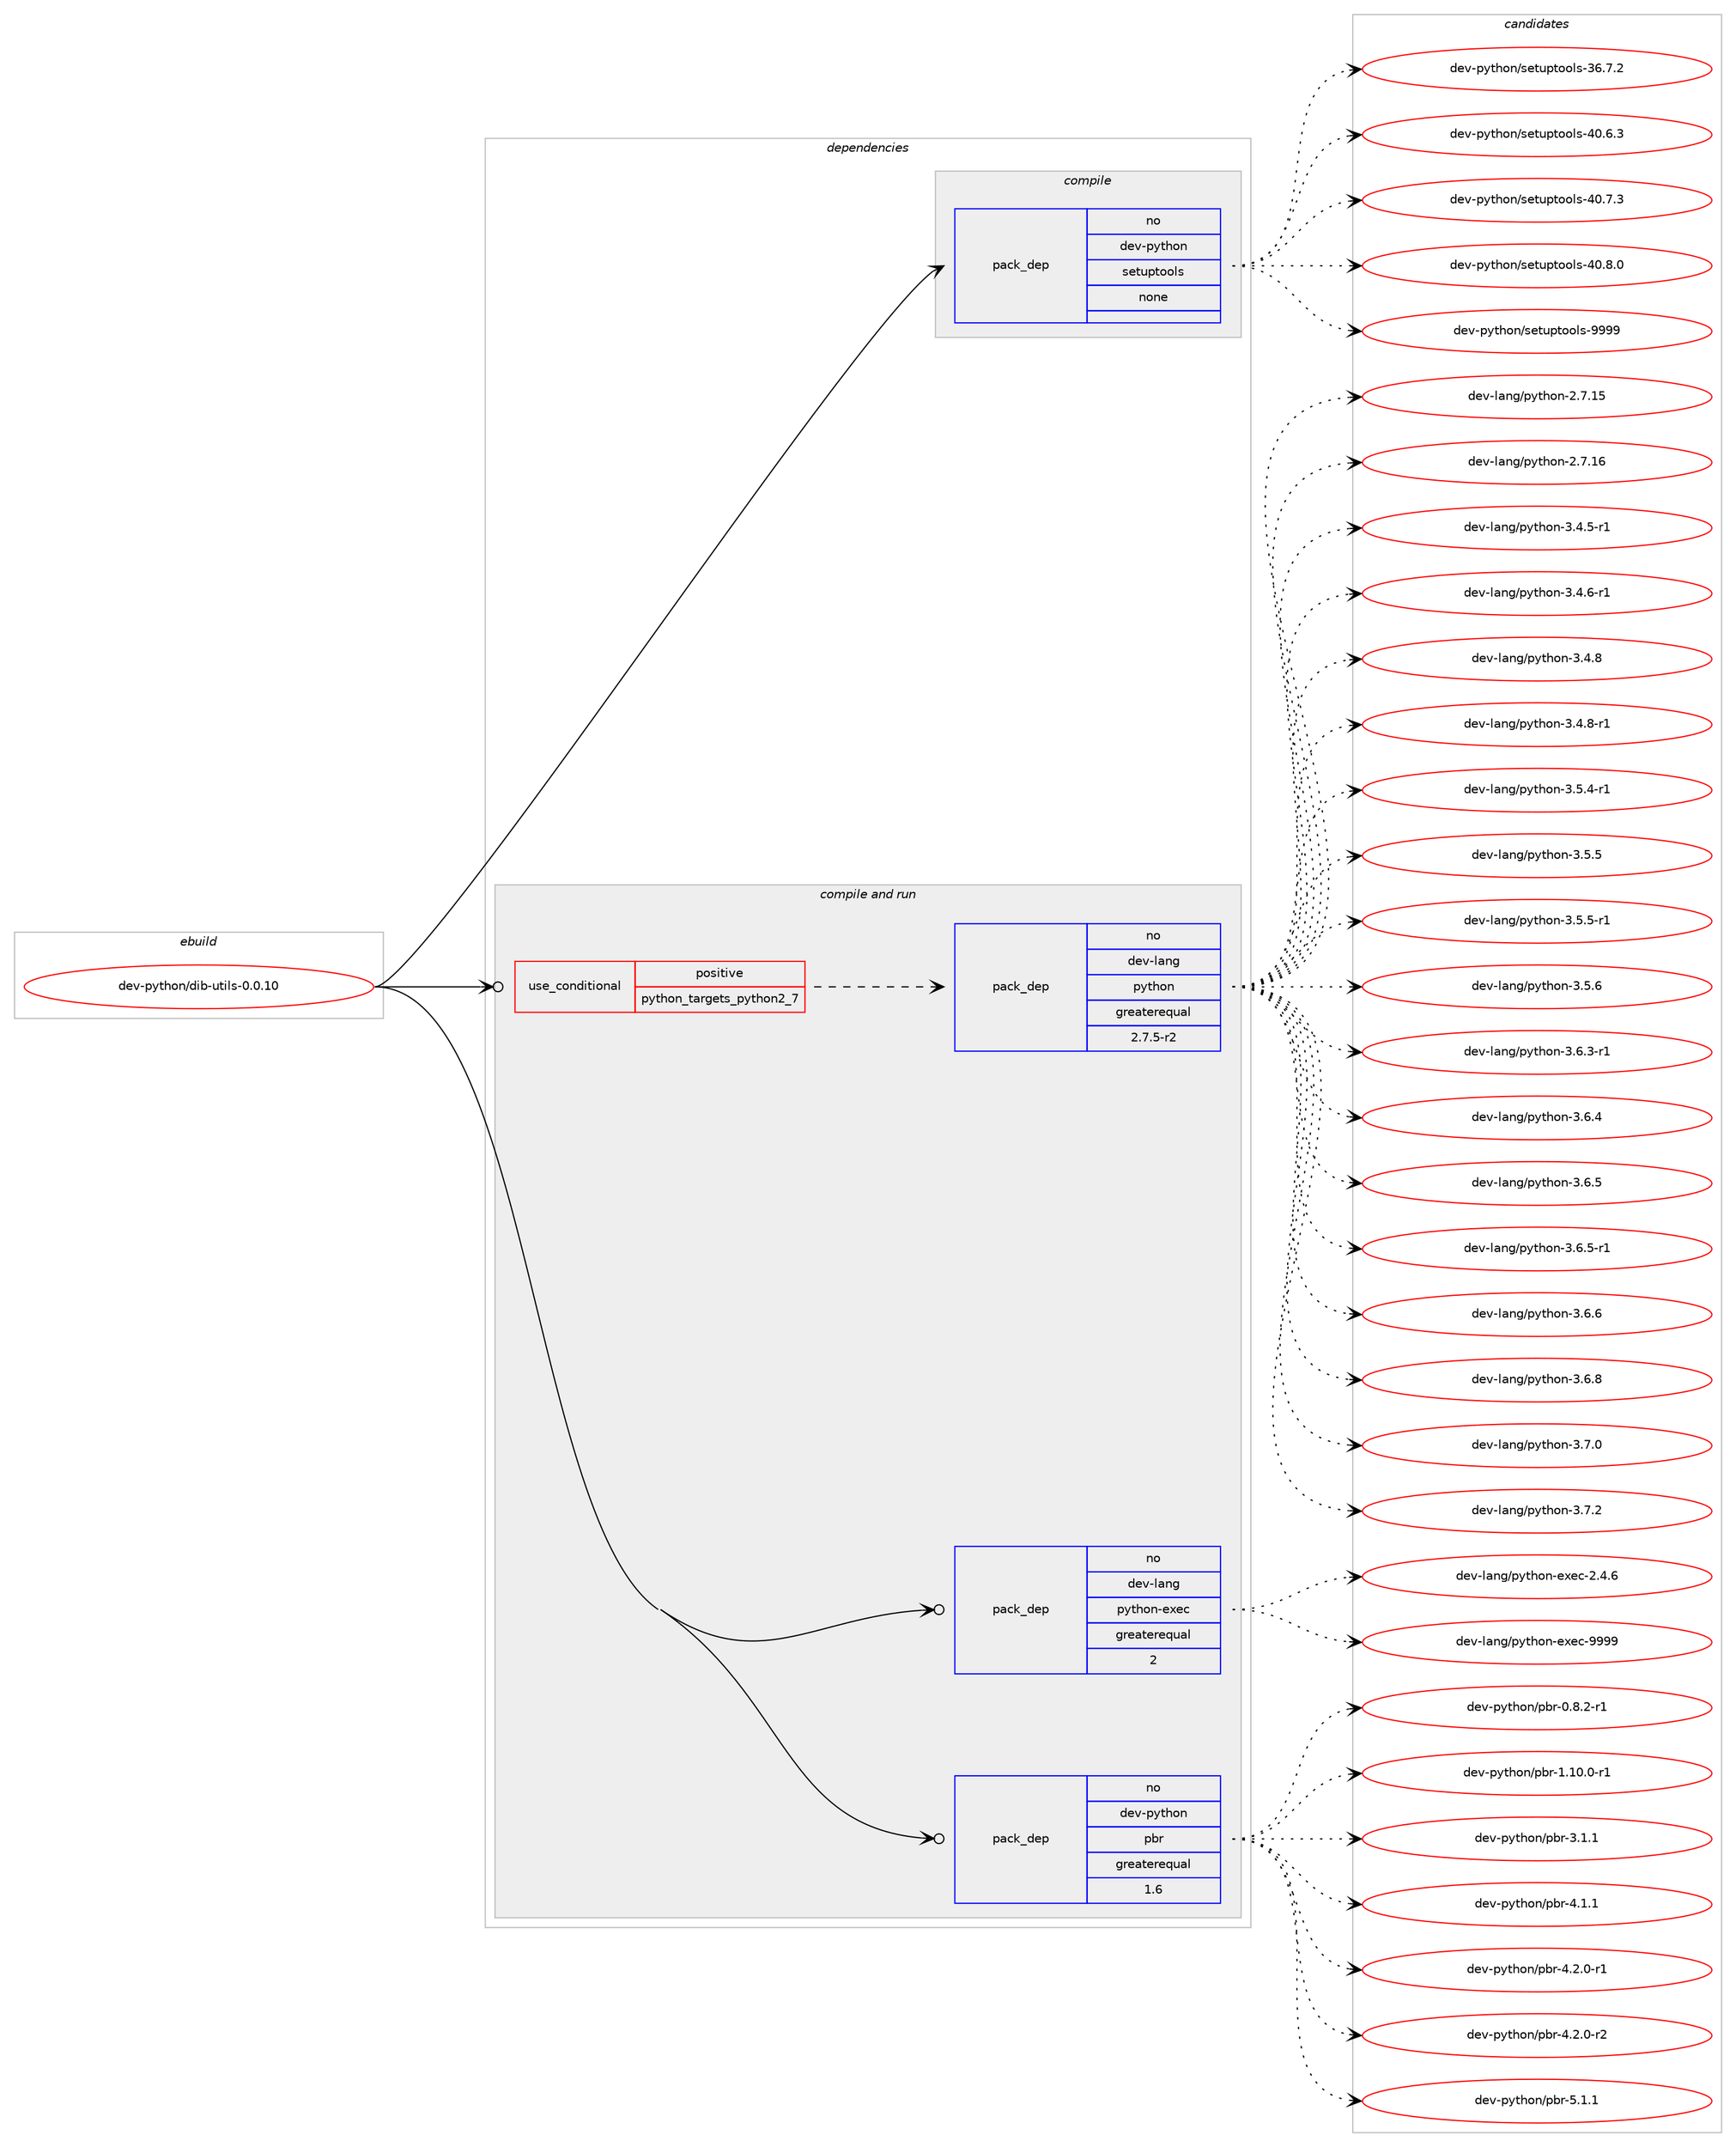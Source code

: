 digraph prolog {

# *************
# Graph options
# *************

newrank=true;
concentrate=true;
compound=true;
graph [rankdir=LR,fontname=Helvetica,fontsize=10,ranksep=1.5];#, ranksep=2.5, nodesep=0.2];
edge  [arrowhead=vee];
node  [fontname=Helvetica,fontsize=10];

# **********
# The ebuild
# **********

subgraph cluster_leftcol {
color=gray;
rank=same;
label=<<i>ebuild</i>>;
id [label="dev-python/dib-utils-0.0.10", color=red, width=4, href="../dev-python/dib-utils-0.0.10.svg"];
}

# ****************
# The dependencies
# ****************

subgraph cluster_midcol {
color=gray;
label=<<i>dependencies</i>>;
subgraph cluster_compile {
fillcolor="#eeeeee";
style=filled;
label=<<i>compile</i>>;
subgraph pack1009297 {
dependency1405771 [label=<<TABLE BORDER="0" CELLBORDER="1" CELLSPACING="0" CELLPADDING="4" WIDTH="220"><TR><TD ROWSPAN="6" CELLPADDING="30">pack_dep</TD></TR><TR><TD WIDTH="110">no</TD></TR><TR><TD>dev-python</TD></TR><TR><TD>setuptools</TD></TR><TR><TD>none</TD></TR><TR><TD></TD></TR></TABLE>>, shape=none, color=blue];
}
id:e -> dependency1405771:w [weight=20,style="solid",arrowhead="vee"];
}
subgraph cluster_compileandrun {
fillcolor="#eeeeee";
style=filled;
label=<<i>compile and run</i>>;
subgraph cond373218 {
dependency1405772 [label=<<TABLE BORDER="0" CELLBORDER="1" CELLSPACING="0" CELLPADDING="4"><TR><TD ROWSPAN="3" CELLPADDING="10">use_conditional</TD></TR><TR><TD>positive</TD></TR><TR><TD>python_targets_python2_7</TD></TR></TABLE>>, shape=none, color=red];
subgraph pack1009298 {
dependency1405773 [label=<<TABLE BORDER="0" CELLBORDER="1" CELLSPACING="0" CELLPADDING="4" WIDTH="220"><TR><TD ROWSPAN="6" CELLPADDING="30">pack_dep</TD></TR><TR><TD WIDTH="110">no</TD></TR><TR><TD>dev-lang</TD></TR><TR><TD>python</TD></TR><TR><TD>greaterequal</TD></TR><TR><TD>2.7.5-r2</TD></TR></TABLE>>, shape=none, color=blue];
}
dependency1405772:e -> dependency1405773:w [weight=20,style="dashed",arrowhead="vee"];
}
id:e -> dependency1405772:w [weight=20,style="solid",arrowhead="odotvee"];
subgraph pack1009299 {
dependency1405774 [label=<<TABLE BORDER="0" CELLBORDER="1" CELLSPACING="0" CELLPADDING="4" WIDTH="220"><TR><TD ROWSPAN="6" CELLPADDING="30">pack_dep</TD></TR><TR><TD WIDTH="110">no</TD></TR><TR><TD>dev-lang</TD></TR><TR><TD>python-exec</TD></TR><TR><TD>greaterequal</TD></TR><TR><TD>2</TD></TR></TABLE>>, shape=none, color=blue];
}
id:e -> dependency1405774:w [weight=20,style="solid",arrowhead="odotvee"];
subgraph pack1009300 {
dependency1405775 [label=<<TABLE BORDER="0" CELLBORDER="1" CELLSPACING="0" CELLPADDING="4" WIDTH="220"><TR><TD ROWSPAN="6" CELLPADDING="30">pack_dep</TD></TR><TR><TD WIDTH="110">no</TD></TR><TR><TD>dev-python</TD></TR><TR><TD>pbr</TD></TR><TR><TD>greaterequal</TD></TR><TR><TD>1.6</TD></TR></TABLE>>, shape=none, color=blue];
}
id:e -> dependency1405775:w [weight=20,style="solid",arrowhead="odotvee"];
}
subgraph cluster_run {
fillcolor="#eeeeee";
style=filled;
label=<<i>run</i>>;
}
}

# **************
# The candidates
# **************

subgraph cluster_choices {
rank=same;
color=gray;
label=<<i>candidates</i>>;

subgraph choice1009297 {
color=black;
nodesep=1;
choice100101118451121211161041111104711510111611711211611111110811545515446554650 [label="dev-python/setuptools-36.7.2", color=red, width=4,href="../dev-python/setuptools-36.7.2.svg"];
choice100101118451121211161041111104711510111611711211611111110811545524846544651 [label="dev-python/setuptools-40.6.3", color=red, width=4,href="../dev-python/setuptools-40.6.3.svg"];
choice100101118451121211161041111104711510111611711211611111110811545524846554651 [label="dev-python/setuptools-40.7.3", color=red, width=4,href="../dev-python/setuptools-40.7.3.svg"];
choice100101118451121211161041111104711510111611711211611111110811545524846564648 [label="dev-python/setuptools-40.8.0", color=red, width=4,href="../dev-python/setuptools-40.8.0.svg"];
choice10010111845112121116104111110471151011161171121161111111081154557575757 [label="dev-python/setuptools-9999", color=red, width=4,href="../dev-python/setuptools-9999.svg"];
dependency1405771:e -> choice100101118451121211161041111104711510111611711211611111110811545515446554650:w [style=dotted,weight="100"];
dependency1405771:e -> choice100101118451121211161041111104711510111611711211611111110811545524846544651:w [style=dotted,weight="100"];
dependency1405771:e -> choice100101118451121211161041111104711510111611711211611111110811545524846554651:w [style=dotted,weight="100"];
dependency1405771:e -> choice100101118451121211161041111104711510111611711211611111110811545524846564648:w [style=dotted,weight="100"];
dependency1405771:e -> choice10010111845112121116104111110471151011161171121161111111081154557575757:w [style=dotted,weight="100"];
}
subgraph choice1009298 {
color=black;
nodesep=1;
choice10010111845108971101034711212111610411111045504655464953 [label="dev-lang/python-2.7.15", color=red, width=4,href="../dev-lang/python-2.7.15.svg"];
choice10010111845108971101034711212111610411111045504655464954 [label="dev-lang/python-2.7.16", color=red, width=4,href="../dev-lang/python-2.7.16.svg"];
choice1001011184510897110103471121211161041111104551465246534511449 [label="dev-lang/python-3.4.5-r1", color=red, width=4,href="../dev-lang/python-3.4.5-r1.svg"];
choice1001011184510897110103471121211161041111104551465246544511449 [label="dev-lang/python-3.4.6-r1", color=red, width=4,href="../dev-lang/python-3.4.6-r1.svg"];
choice100101118451089711010347112121116104111110455146524656 [label="dev-lang/python-3.4.8", color=red, width=4,href="../dev-lang/python-3.4.8.svg"];
choice1001011184510897110103471121211161041111104551465246564511449 [label="dev-lang/python-3.4.8-r1", color=red, width=4,href="../dev-lang/python-3.4.8-r1.svg"];
choice1001011184510897110103471121211161041111104551465346524511449 [label="dev-lang/python-3.5.4-r1", color=red, width=4,href="../dev-lang/python-3.5.4-r1.svg"];
choice100101118451089711010347112121116104111110455146534653 [label="dev-lang/python-3.5.5", color=red, width=4,href="../dev-lang/python-3.5.5.svg"];
choice1001011184510897110103471121211161041111104551465346534511449 [label="dev-lang/python-3.5.5-r1", color=red, width=4,href="../dev-lang/python-3.5.5-r1.svg"];
choice100101118451089711010347112121116104111110455146534654 [label="dev-lang/python-3.5.6", color=red, width=4,href="../dev-lang/python-3.5.6.svg"];
choice1001011184510897110103471121211161041111104551465446514511449 [label="dev-lang/python-3.6.3-r1", color=red, width=4,href="../dev-lang/python-3.6.3-r1.svg"];
choice100101118451089711010347112121116104111110455146544652 [label="dev-lang/python-3.6.4", color=red, width=4,href="../dev-lang/python-3.6.4.svg"];
choice100101118451089711010347112121116104111110455146544653 [label="dev-lang/python-3.6.5", color=red, width=4,href="../dev-lang/python-3.6.5.svg"];
choice1001011184510897110103471121211161041111104551465446534511449 [label="dev-lang/python-3.6.5-r1", color=red, width=4,href="../dev-lang/python-3.6.5-r1.svg"];
choice100101118451089711010347112121116104111110455146544654 [label="dev-lang/python-3.6.6", color=red, width=4,href="../dev-lang/python-3.6.6.svg"];
choice100101118451089711010347112121116104111110455146544656 [label="dev-lang/python-3.6.8", color=red, width=4,href="../dev-lang/python-3.6.8.svg"];
choice100101118451089711010347112121116104111110455146554648 [label="dev-lang/python-3.7.0", color=red, width=4,href="../dev-lang/python-3.7.0.svg"];
choice100101118451089711010347112121116104111110455146554650 [label="dev-lang/python-3.7.2", color=red, width=4,href="../dev-lang/python-3.7.2.svg"];
dependency1405773:e -> choice10010111845108971101034711212111610411111045504655464953:w [style=dotted,weight="100"];
dependency1405773:e -> choice10010111845108971101034711212111610411111045504655464954:w [style=dotted,weight="100"];
dependency1405773:e -> choice1001011184510897110103471121211161041111104551465246534511449:w [style=dotted,weight="100"];
dependency1405773:e -> choice1001011184510897110103471121211161041111104551465246544511449:w [style=dotted,weight="100"];
dependency1405773:e -> choice100101118451089711010347112121116104111110455146524656:w [style=dotted,weight="100"];
dependency1405773:e -> choice1001011184510897110103471121211161041111104551465246564511449:w [style=dotted,weight="100"];
dependency1405773:e -> choice1001011184510897110103471121211161041111104551465346524511449:w [style=dotted,weight="100"];
dependency1405773:e -> choice100101118451089711010347112121116104111110455146534653:w [style=dotted,weight="100"];
dependency1405773:e -> choice1001011184510897110103471121211161041111104551465346534511449:w [style=dotted,weight="100"];
dependency1405773:e -> choice100101118451089711010347112121116104111110455146534654:w [style=dotted,weight="100"];
dependency1405773:e -> choice1001011184510897110103471121211161041111104551465446514511449:w [style=dotted,weight="100"];
dependency1405773:e -> choice100101118451089711010347112121116104111110455146544652:w [style=dotted,weight="100"];
dependency1405773:e -> choice100101118451089711010347112121116104111110455146544653:w [style=dotted,weight="100"];
dependency1405773:e -> choice1001011184510897110103471121211161041111104551465446534511449:w [style=dotted,weight="100"];
dependency1405773:e -> choice100101118451089711010347112121116104111110455146544654:w [style=dotted,weight="100"];
dependency1405773:e -> choice100101118451089711010347112121116104111110455146544656:w [style=dotted,weight="100"];
dependency1405773:e -> choice100101118451089711010347112121116104111110455146554648:w [style=dotted,weight="100"];
dependency1405773:e -> choice100101118451089711010347112121116104111110455146554650:w [style=dotted,weight="100"];
}
subgraph choice1009299 {
color=black;
nodesep=1;
choice1001011184510897110103471121211161041111104510112010199455046524654 [label="dev-lang/python-exec-2.4.6", color=red, width=4,href="../dev-lang/python-exec-2.4.6.svg"];
choice10010111845108971101034711212111610411111045101120101994557575757 [label="dev-lang/python-exec-9999", color=red, width=4,href="../dev-lang/python-exec-9999.svg"];
dependency1405774:e -> choice1001011184510897110103471121211161041111104510112010199455046524654:w [style=dotted,weight="100"];
dependency1405774:e -> choice10010111845108971101034711212111610411111045101120101994557575757:w [style=dotted,weight="100"];
}
subgraph choice1009300 {
color=black;
nodesep=1;
choice1001011184511212111610411111047112981144548465646504511449 [label="dev-python/pbr-0.8.2-r1", color=red, width=4,href="../dev-python/pbr-0.8.2-r1.svg"];
choice100101118451121211161041111104711298114454946494846484511449 [label="dev-python/pbr-1.10.0-r1", color=red, width=4,href="../dev-python/pbr-1.10.0-r1.svg"];
choice100101118451121211161041111104711298114455146494649 [label="dev-python/pbr-3.1.1", color=red, width=4,href="../dev-python/pbr-3.1.1.svg"];
choice100101118451121211161041111104711298114455246494649 [label="dev-python/pbr-4.1.1", color=red, width=4,href="../dev-python/pbr-4.1.1.svg"];
choice1001011184511212111610411111047112981144552465046484511449 [label="dev-python/pbr-4.2.0-r1", color=red, width=4,href="../dev-python/pbr-4.2.0-r1.svg"];
choice1001011184511212111610411111047112981144552465046484511450 [label="dev-python/pbr-4.2.0-r2", color=red, width=4,href="../dev-python/pbr-4.2.0-r2.svg"];
choice100101118451121211161041111104711298114455346494649 [label="dev-python/pbr-5.1.1", color=red, width=4,href="../dev-python/pbr-5.1.1.svg"];
dependency1405775:e -> choice1001011184511212111610411111047112981144548465646504511449:w [style=dotted,weight="100"];
dependency1405775:e -> choice100101118451121211161041111104711298114454946494846484511449:w [style=dotted,weight="100"];
dependency1405775:e -> choice100101118451121211161041111104711298114455146494649:w [style=dotted,weight="100"];
dependency1405775:e -> choice100101118451121211161041111104711298114455246494649:w [style=dotted,weight="100"];
dependency1405775:e -> choice1001011184511212111610411111047112981144552465046484511449:w [style=dotted,weight="100"];
dependency1405775:e -> choice1001011184511212111610411111047112981144552465046484511450:w [style=dotted,weight="100"];
dependency1405775:e -> choice100101118451121211161041111104711298114455346494649:w [style=dotted,weight="100"];
}
}

}
